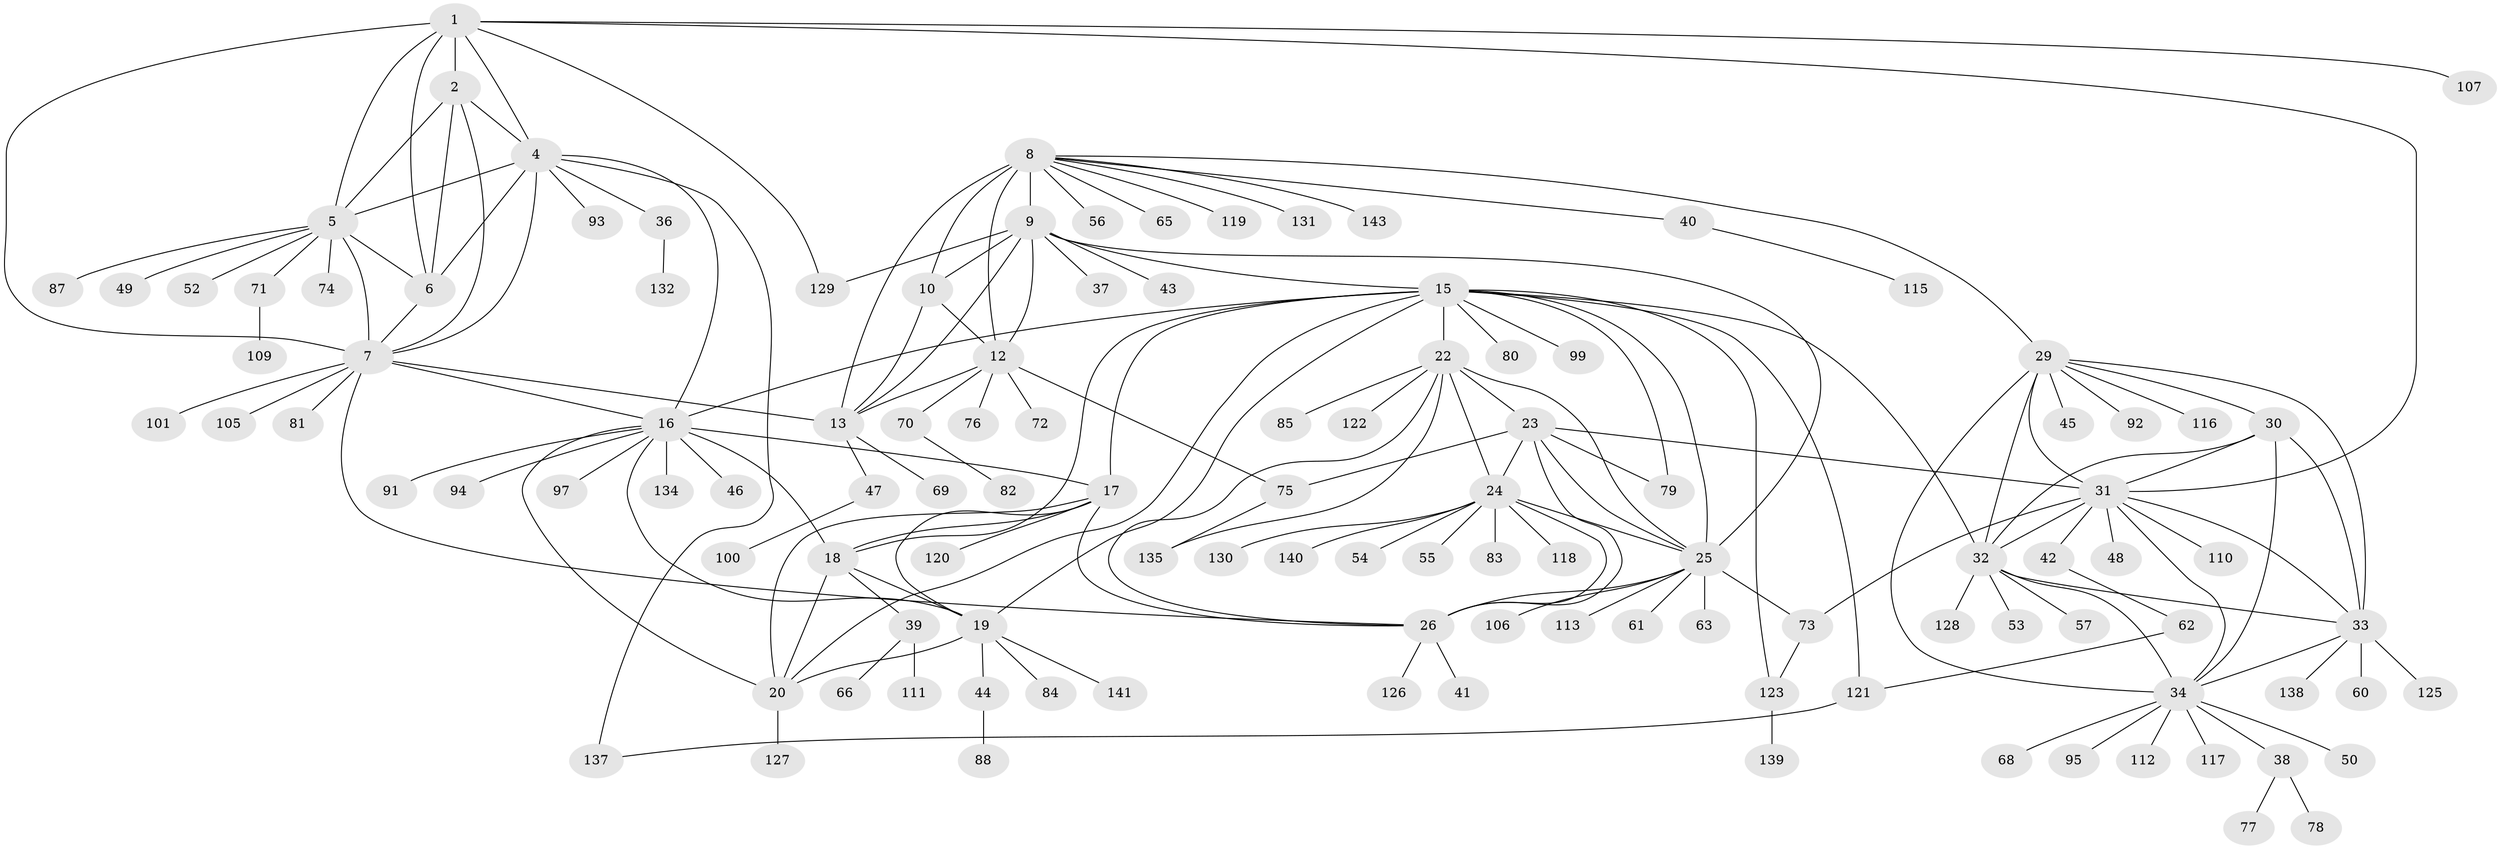 // Generated by graph-tools (version 1.1) at 2025/24/03/03/25 07:24:17]
// undirected, 117 vertices, 175 edges
graph export_dot {
graph [start="1"]
  node [color=gray90,style=filled];
  1 [super="+3"];
  2 [super="+133"];
  4 [super="+102"];
  5 [super="+142"];
  6;
  7 [super="+104"];
  8 [super="+11"];
  9 [super="+64"];
  10 [super="+14"];
  12 [super="+124"];
  13;
  15 [super="+96"];
  16 [super="+21"];
  17 [super="+114"];
  18;
  19 [super="+103"];
  20 [super="+108"];
  22;
  23 [super="+27"];
  24 [super="+28"];
  25 [super="+98"];
  26 [super="+58"];
  29 [super="+35"];
  30;
  31 [super="+86"];
  32 [super="+59"];
  33;
  34 [super="+67"];
  36;
  37;
  38;
  39 [super="+51"];
  40 [super="+89"];
  41;
  42;
  43;
  44;
  45;
  46;
  47;
  48;
  49;
  50 [super="+90"];
  52;
  53;
  54;
  55;
  56;
  57;
  60;
  61;
  62;
  63;
  65;
  66;
  68;
  69;
  70;
  71;
  72;
  73;
  74;
  75;
  76;
  77;
  78;
  79;
  80;
  81;
  82;
  83;
  84;
  85;
  87;
  88;
  91;
  92;
  93;
  94;
  95;
  97;
  99;
  100;
  101;
  105;
  106;
  107;
  109;
  110 [super="+136"];
  111;
  112;
  113;
  115;
  116;
  117;
  118;
  119;
  120;
  121;
  122;
  123;
  125;
  126;
  127;
  128;
  129;
  130;
  131;
  132;
  134;
  135;
  137;
  138;
  139;
  140;
  141;
  143;
  1 -- 2 [weight=2];
  1 -- 4 [weight=2];
  1 -- 5 [weight=2];
  1 -- 6 [weight=2];
  1 -- 7 [weight=2];
  1 -- 129;
  1 -- 107;
  1 -- 31;
  2 -- 4;
  2 -- 5;
  2 -- 6;
  2 -- 7;
  4 -- 5;
  4 -- 6;
  4 -- 7;
  4 -- 16;
  4 -- 36;
  4 -- 93;
  4 -- 137;
  5 -- 6;
  5 -- 7;
  5 -- 49;
  5 -- 52;
  5 -- 71;
  5 -- 74;
  5 -- 87;
  6 -- 7;
  7 -- 13;
  7 -- 26;
  7 -- 81;
  7 -- 101;
  7 -- 105;
  7 -- 16;
  8 -- 9 [weight=2];
  8 -- 10 [weight=4];
  8 -- 12 [weight=2];
  8 -- 13 [weight=2];
  8 -- 56;
  8 -- 65;
  8 -- 143;
  8 -- 131;
  8 -- 40;
  8 -- 119;
  8 -- 29;
  9 -- 10 [weight=2];
  9 -- 12;
  9 -- 13;
  9 -- 15;
  9 -- 25;
  9 -- 37;
  9 -- 43;
  9 -- 129;
  10 -- 12 [weight=2];
  10 -- 13 [weight=2];
  12 -- 13;
  12 -- 70;
  12 -- 72;
  12 -- 75;
  12 -- 76;
  13 -- 47;
  13 -- 69;
  15 -- 16 [weight=2];
  15 -- 17;
  15 -- 18;
  15 -- 19;
  15 -- 20;
  15 -- 32;
  15 -- 79;
  15 -- 80;
  15 -- 99;
  15 -- 121;
  15 -- 123;
  15 -- 22;
  15 -- 25;
  16 -- 17 [weight=2];
  16 -- 18 [weight=2];
  16 -- 19 [weight=2];
  16 -- 20 [weight=2];
  16 -- 46;
  16 -- 91;
  16 -- 94;
  16 -- 134;
  16 -- 97;
  17 -- 18;
  17 -- 19;
  17 -- 20;
  17 -- 26;
  17 -- 120;
  18 -- 19;
  18 -- 20;
  18 -- 39;
  19 -- 20;
  19 -- 44;
  19 -- 84;
  19 -- 141;
  20 -- 127;
  22 -- 23 [weight=2];
  22 -- 24 [weight=2];
  22 -- 25;
  22 -- 26;
  22 -- 85;
  22 -- 122;
  22 -- 135;
  23 -- 24 [weight=4];
  23 -- 25 [weight=2];
  23 -- 26 [weight=2];
  23 -- 79;
  23 -- 75;
  23 -- 31;
  24 -- 25 [weight=2];
  24 -- 26 [weight=2];
  24 -- 54;
  24 -- 55;
  24 -- 83;
  24 -- 118;
  24 -- 140;
  24 -- 130;
  25 -- 26;
  25 -- 61;
  25 -- 63;
  25 -- 73;
  25 -- 106;
  25 -- 113;
  26 -- 41;
  26 -- 126;
  29 -- 30 [weight=2];
  29 -- 31 [weight=2];
  29 -- 32 [weight=2];
  29 -- 33 [weight=2];
  29 -- 34 [weight=2];
  29 -- 45;
  29 -- 92;
  29 -- 116;
  30 -- 31;
  30 -- 32;
  30 -- 33;
  30 -- 34;
  31 -- 32;
  31 -- 33;
  31 -- 34;
  31 -- 42;
  31 -- 48;
  31 -- 73;
  31 -- 110;
  32 -- 33;
  32 -- 34;
  32 -- 53;
  32 -- 57;
  32 -- 128;
  33 -- 34;
  33 -- 60;
  33 -- 125;
  33 -- 138;
  34 -- 38;
  34 -- 50;
  34 -- 68;
  34 -- 95;
  34 -- 112;
  34 -- 117;
  36 -- 132;
  38 -- 77;
  38 -- 78;
  39 -- 66;
  39 -- 111;
  40 -- 115;
  42 -- 62;
  44 -- 88;
  47 -- 100;
  62 -- 121;
  70 -- 82;
  71 -- 109;
  73 -- 123;
  75 -- 135;
  121 -- 137;
  123 -- 139;
}
